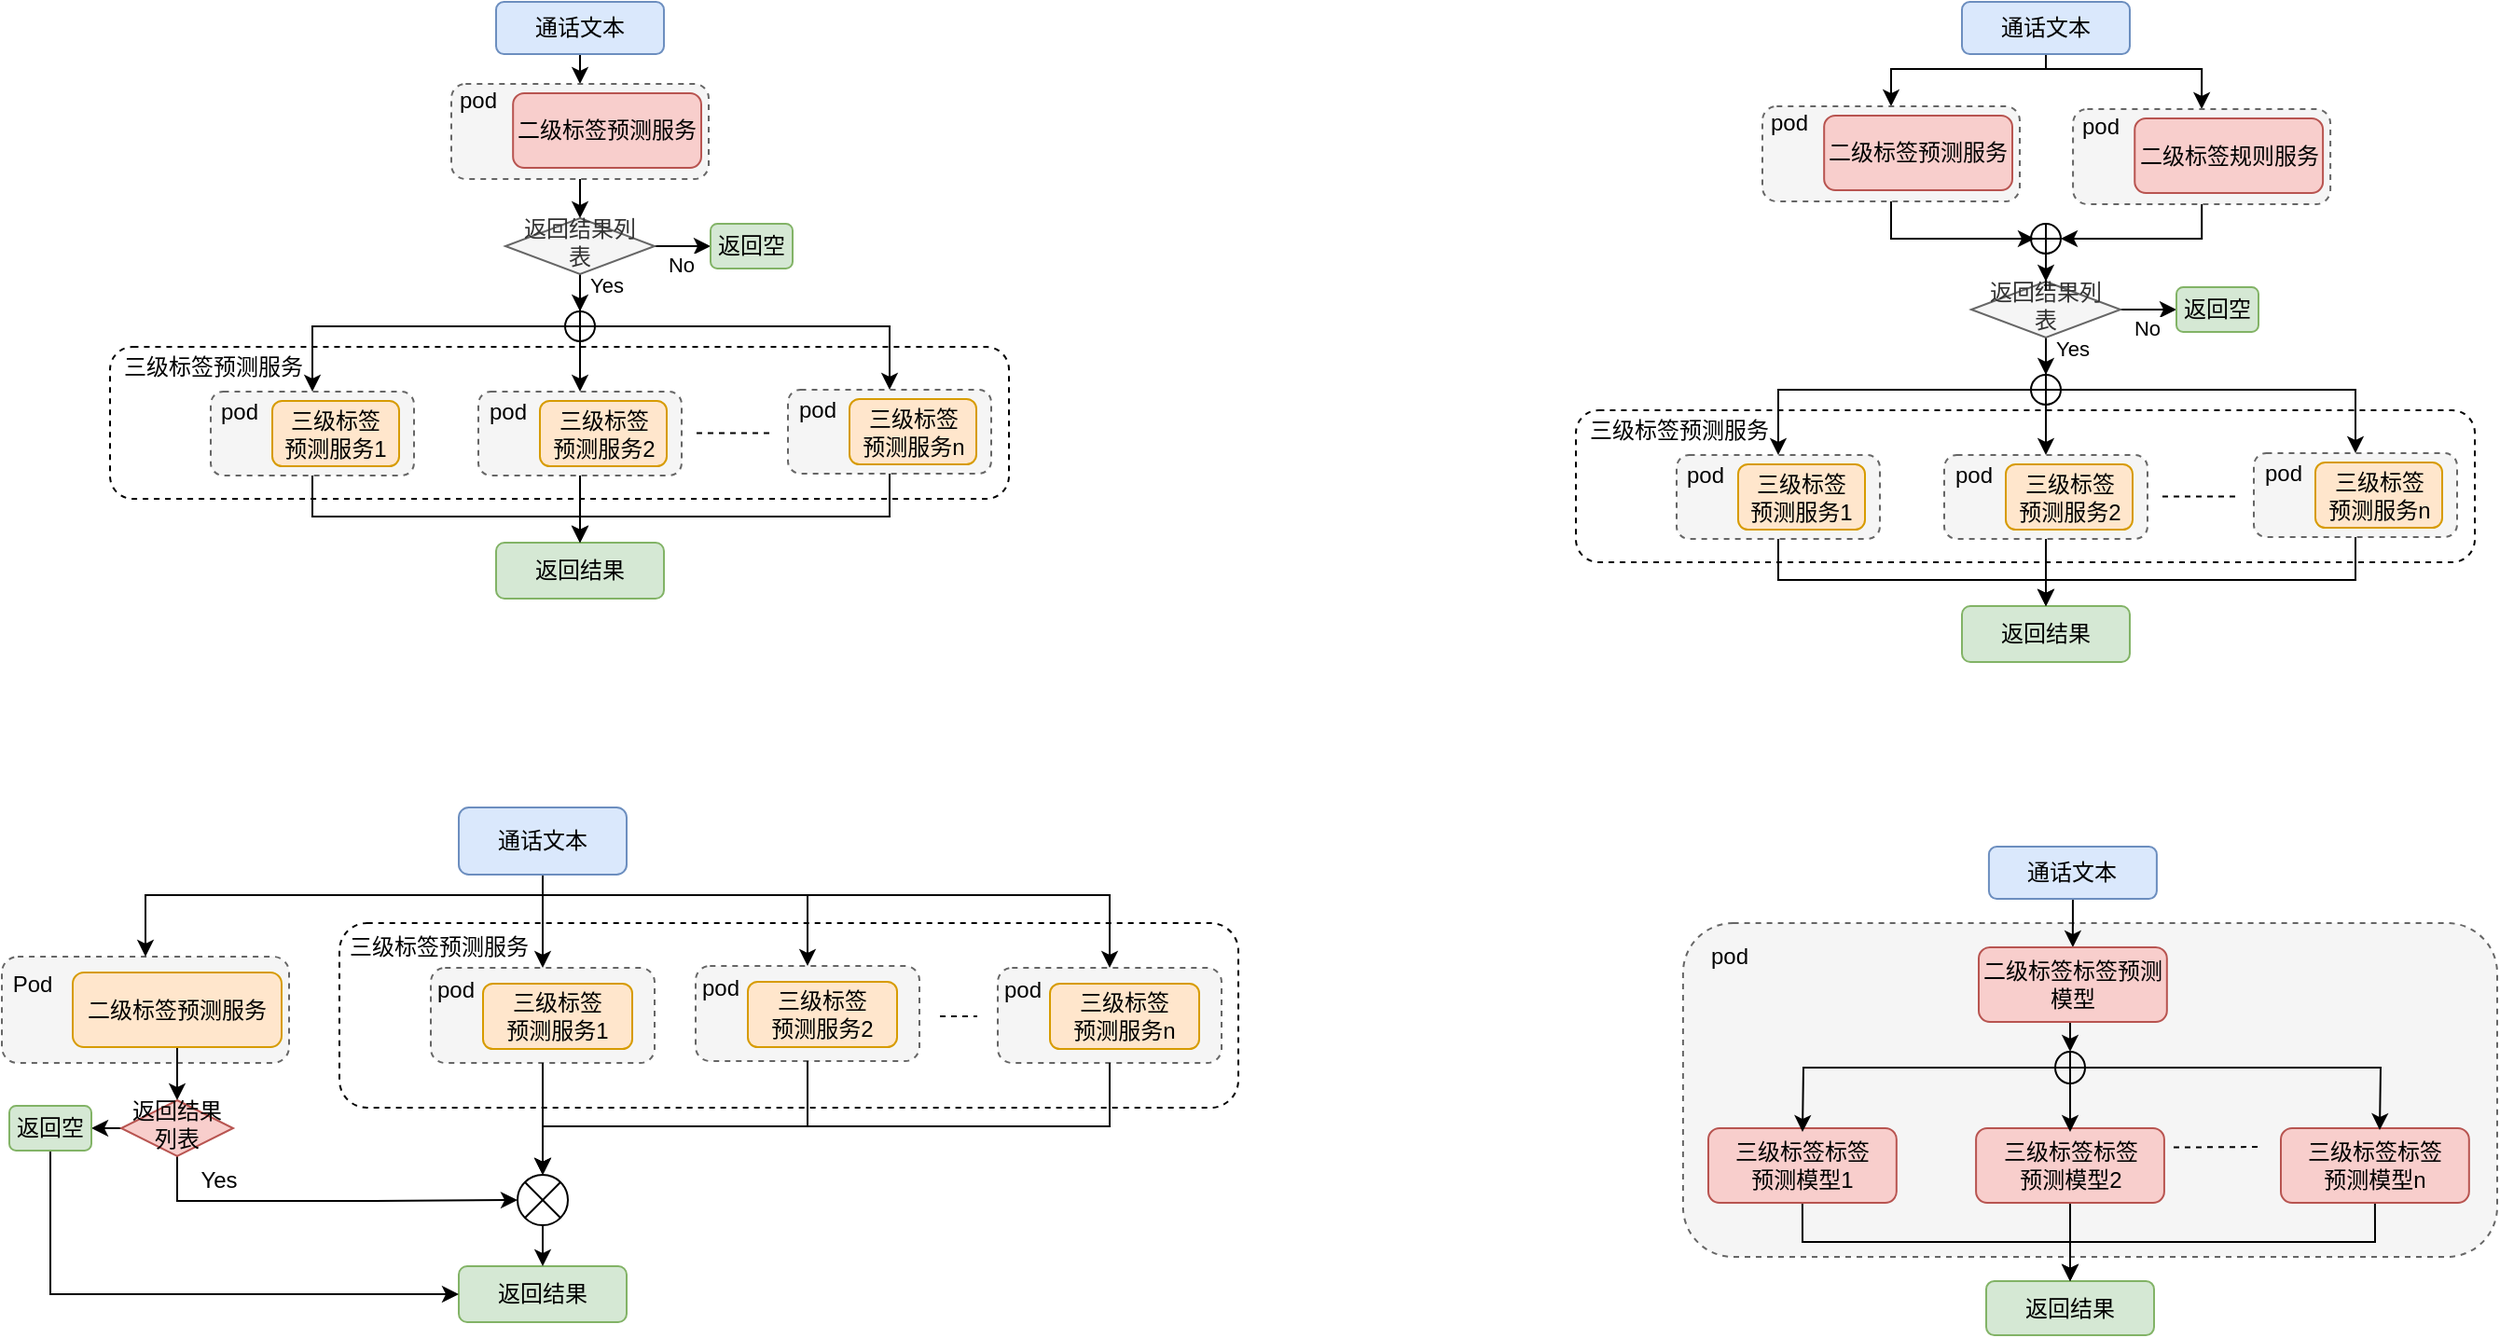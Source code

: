 <mxfile version="14.7.6" type="github">
  <diagram id="C5RBs43oDa-KdzZeNtuy" name="Page-1">
    <mxGraphModel dx="1395" dy="936" grid="0" gridSize="10" guides="1" tooltips="1" connect="1" arrows="1" fold="1" page="1" pageScale="1" pageWidth="827" pageHeight="1169" math="0" shadow="0">
      <root>
        <mxCell id="WIyWlLk6GJQsqaUBKTNV-0" />
        <mxCell id="WIyWlLk6GJQsqaUBKTNV-1" parent="WIyWlLk6GJQsqaUBKTNV-0" />
        <mxCell id="pCURg5S8GSrkwFqpUupX-3" value="" style="rounded=1;whiteSpace=wrap;html=1;dashed=1;fillColor=#f5f5f5;strokeColor=#666666;fontColor=#333333;" vertex="1" parent="WIyWlLk6GJQsqaUBKTNV-1">
          <mxGeometry x="992.45" y="626" width="436.55" height="179" as="geometry" />
        </mxCell>
        <mxCell id="49KE7gdGinzh60IKzeoY-125" value="" style="rounded=1;whiteSpace=wrap;html=1;dashed=1;fillColor=#ffffff;" parent="WIyWlLk6GJQsqaUBKTNV-1" vertex="1">
          <mxGeometry x="272" y="626" width="482" height="99" as="geometry" />
        </mxCell>
        <mxCell id="49KE7gdGinzh60IKzeoY-90" value="" style="rounded=1;whiteSpace=wrap;html=1;fillColor=#f5f5f5;dashed=1;strokeColor=#666666;fontColor=#333333;" parent="WIyWlLk6GJQsqaUBKTNV-1" vertex="1">
          <mxGeometry x="91" y="644" width="154" height="57" as="geometry" />
        </mxCell>
        <mxCell id="49KE7gdGinzh60IKzeoY-6" value="" style="rounded=1;whiteSpace=wrap;html=1;dashed=1;" parent="WIyWlLk6GJQsqaUBKTNV-1" vertex="1">
          <mxGeometry x="149" y="317" width="482" height="81.5" as="geometry" />
        </mxCell>
        <mxCell id="49KE7gdGinzh60IKzeoY-87" style="edgeStyle=orthogonalEdgeStyle;rounded=0;orthogonalLoop=1;jettySize=auto;html=1;exitX=0.5;exitY=1;exitDx=0;exitDy=0;entryX=0.5;entryY=0;entryDx=0;entryDy=0;strokeWidth=1;" parent="WIyWlLk6GJQsqaUBKTNV-1" source="WIyWlLk6GJQsqaUBKTNV-3" target="49KE7gdGinzh60IKzeoY-50" edge="1">
          <mxGeometry relative="1" as="geometry" />
        </mxCell>
        <mxCell id="WIyWlLk6GJQsqaUBKTNV-3" value="通话文本" style="rounded=1;whiteSpace=wrap;html=1;fontSize=12;glass=0;strokeWidth=1;shadow=0;fillColor=#dae8fc;strokeColor=#6c8ebf;" parent="WIyWlLk6GJQsqaUBKTNV-1" vertex="1">
          <mxGeometry x="356" y="132" width="90" height="28" as="geometry" />
        </mxCell>
        <mxCell id="49KE7gdGinzh60IKzeoY-10" style="edgeStyle=orthogonalEdgeStyle;rounded=0;orthogonalLoop=1;jettySize=auto;html=1;entryX=0.5;entryY=0;entryDx=0;entryDy=0;" parent="WIyWlLk6GJQsqaUBKTNV-1" source="WIyWlLk6GJQsqaUBKTNV-6" target="49KE7gdGinzh60IKzeoY-70" edge="1">
          <mxGeometry relative="1" as="geometry" />
        </mxCell>
        <mxCell id="49KE7gdGinzh60IKzeoY-17" value="Yes" style="edgeLabel;html=1;align=center;verticalAlign=middle;resizable=0;points=[];" parent="49KE7gdGinzh60IKzeoY-10" vertex="1" connectable="0">
          <mxGeometry x="0.516" y="2" relative="1" as="geometry">
            <mxPoint x="12" as="offset" />
          </mxGeometry>
        </mxCell>
        <mxCell id="49KE7gdGinzh60IKzeoY-43" value="" style="edgeStyle=orthogonalEdgeStyle;rounded=0;orthogonalLoop=1;jettySize=auto;html=1;strokeWidth=1;" parent="WIyWlLk6GJQsqaUBKTNV-1" source="WIyWlLk6GJQsqaUBKTNV-6" target="WIyWlLk6GJQsqaUBKTNV-7" edge="1">
          <mxGeometry relative="1" as="geometry" />
        </mxCell>
        <mxCell id="WIyWlLk6GJQsqaUBKTNV-6" value="返回结果列表" style="rhombus;whiteSpace=wrap;html=1;shadow=0;fontFamily=Helvetica;fontSize=12;align=center;strokeWidth=1;spacing=6;spacingTop=-4;fillColor=#f5f5f5;strokeColor=#666666;fontColor=#333333;" parent="WIyWlLk6GJQsqaUBKTNV-1" vertex="1">
          <mxGeometry x="361" y="248" width="80" height="30" as="geometry" />
        </mxCell>
        <mxCell id="WIyWlLk6GJQsqaUBKTNV-7" value="返回空" style="rounded=1;whiteSpace=wrap;html=1;fontSize=12;glass=0;strokeWidth=1;shadow=0;fillColor=#d5e8d4;strokeColor=#82b366;" parent="WIyWlLk6GJQsqaUBKTNV-1" vertex="1">
          <mxGeometry x="471" y="251" width="44" height="24" as="geometry" />
        </mxCell>
        <mxCell id="49KE7gdGinzh60IKzeoY-14" value="&lt;span&gt;三级标签预测服务&lt;/span&gt;" style="text;html=1;align=center;verticalAlign=middle;resizable=0;points=[];autosize=1;strokeColor=none;" parent="WIyWlLk6GJQsqaUBKTNV-1" vertex="1">
          <mxGeometry x="149" y="318" width="110" height="20" as="geometry" />
        </mxCell>
        <mxCell id="49KE7gdGinzh60IKzeoY-16" value="" style="endArrow=none;dashed=1;html=1;strokeWidth=1;" parent="WIyWlLk6GJQsqaUBKTNV-1" edge="1">
          <mxGeometry width="50" height="50" relative="1" as="geometry">
            <mxPoint x="463.5" y="363.3" as="sourcePoint" />
            <mxPoint x="502.5" y="363.3" as="targetPoint" />
          </mxGeometry>
        </mxCell>
        <mxCell id="49KE7gdGinzh60IKzeoY-24" value="返回结果" style="rounded=1;whiteSpace=wrap;html=1;fontSize=12;glass=0;strokeWidth=1;shadow=0;fillColor=#d5e8d4;strokeColor=#82b366;" parent="WIyWlLk6GJQsqaUBKTNV-1" vertex="1">
          <mxGeometry x="356" y="422" width="90" height="30" as="geometry" />
        </mxCell>
        <mxCell id="49KE7gdGinzh60IKzeoY-44" value="No" style="edgeLabel;html=1;align=center;verticalAlign=middle;resizable=0;points=[];" parent="WIyWlLk6GJQsqaUBKTNV-1" vertex="1" connectable="0">
          <mxGeometry x="431.034" y="307.78" as="geometry">
            <mxPoint x="24" y="-35" as="offset" />
          </mxGeometry>
        </mxCell>
        <mxCell id="OLW7irnNsPHCCV-M3rLI-43" style="edgeStyle=orthogonalEdgeStyle;rounded=0;orthogonalLoop=1;jettySize=auto;html=1;exitX=0.5;exitY=1;exitDx=0;exitDy=0;entryX=0.5;entryY=0;entryDx=0;entryDy=0;" parent="WIyWlLk6GJQsqaUBKTNV-1" source="OLW7irnNsPHCCV-M3rLI-2" target="OLW7irnNsPHCCV-M3rLI-42" edge="1">
          <mxGeometry relative="1" as="geometry" />
        </mxCell>
        <mxCell id="OLW7irnNsPHCCV-M3rLI-2" value="二级标签预测服务" style="rounded=1;whiteSpace=wrap;html=1;fillColor=#ffe6cc;strokeColor=#d79b00;" parent="WIyWlLk6GJQsqaUBKTNV-1" vertex="1">
          <mxGeometry x="129" y="652.5" width="112" height="40" as="geometry" />
        </mxCell>
        <mxCell id="OLW7irnNsPHCCV-M3rLI-3" style="edgeStyle=orthogonalEdgeStyle;rounded=0;orthogonalLoop=1;jettySize=auto;html=1;exitX=0.5;exitY=1;exitDx=0;exitDy=0;entryX=0.5;entryY=0;entryDx=0;entryDy=0;" parent="WIyWlLk6GJQsqaUBKTNV-1" source="OLW7irnNsPHCCV-M3rLI-4" target="49KE7gdGinzh60IKzeoY-90" edge="1">
          <mxGeometry relative="1" as="geometry">
            <Array as="points">
              <mxPoint x="381" y="611" />
              <mxPoint x="168" y="611" />
            </Array>
            <mxPoint x="97" y="611" as="targetPoint" />
          </mxGeometry>
        </mxCell>
        <mxCell id="49KE7gdGinzh60IKzeoY-126" style="edgeStyle=orthogonalEdgeStyle;rounded=0;orthogonalLoop=1;jettySize=auto;html=1;exitX=0.5;exitY=1;exitDx=0;exitDy=0;entryX=0.5;entryY=0;entryDx=0;entryDy=0;strokeWidth=1;" parent="WIyWlLk6GJQsqaUBKTNV-1" source="OLW7irnNsPHCCV-M3rLI-4" target="49KE7gdGinzh60IKzeoY-107" edge="1">
          <mxGeometry relative="1" as="geometry" />
        </mxCell>
        <mxCell id="49KE7gdGinzh60IKzeoY-127" style="edgeStyle=orthogonalEdgeStyle;rounded=0;orthogonalLoop=1;jettySize=auto;html=1;entryX=0.5;entryY=0;entryDx=0;entryDy=0;strokeWidth=1;" parent="WIyWlLk6GJQsqaUBKTNV-1" source="OLW7irnNsPHCCV-M3rLI-4" target="49KE7gdGinzh60IKzeoY-112" edge="1">
          <mxGeometry relative="1" as="geometry">
            <Array as="points">
              <mxPoint x="381" y="611" />
              <mxPoint x="523" y="611" />
            </Array>
          </mxGeometry>
        </mxCell>
        <mxCell id="49KE7gdGinzh60IKzeoY-128" style="edgeStyle=orthogonalEdgeStyle;rounded=0;orthogonalLoop=1;jettySize=auto;html=1;strokeWidth=1;" parent="WIyWlLk6GJQsqaUBKTNV-1" source="OLW7irnNsPHCCV-M3rLI-4" target="49KE7gdGinzh60IKzeoY-122" edge="1">
          <mxGeometry relative="1" as="geometry">
            <Array as="points">
              <mxPoint x="381" y="611" />
              <mxPoint x="685" y="611" />
            </Array>
          </mxGeometry>
        </mxCell>
        <mxCell id="OLW7irnNsPHCCV-M3rLI-4" value="通话文本" style="rounded=1;whiteSpace=wrap;html=1;fontSize=12;glass=0;strokeWidth=1;shadow=0;fillColor=#dae8fc;strokeColor=#6c8ebf;" parent="WIyWlLk6GJQsqaUBKTNV-1" vertex="1">
          <mxGeometry x="336" y="564" width="90" height="36" as="geometry" />
        </mxCell>
        <mxCell id="OLW7irnNsPHCCV-M3rLI-16" value="&lt;span&gt;三级标签预测服务&lt;/span&gt;" style="text;html=1;align=center;verticalAlign=middle;resizable=0;points=[];autosize=1;strokeColor=none;" parent="WIyWlLk6GJQsqaUBKTNV-1" vertex="1">
          <mxGeometry x="270" y="629" width="110" height="20" as="geometry" />
        </mxCell>
        <mxCell id="OLW7irnNsPHCCV-M3rLI-21" value="返回结果" style="rounded=1;whiteSpace=wrap;html=1;fontSize=12;glass=0;strokeWidth=1;shadow=0;fillColor=#d5e8d4;strokeColor=#82b366;" parent="WIyWlLk6GJQsqaUBKTNV-1" vertex="1">
          <mxGeometry x="336" y="810" width="90" height="30" as="geometry" />
        </mxCell>
        <mxCell id="OLW7irnNsPHCCV-M3rLI-47" style="edgeStyle=orthogonalEdgeStyle;rounded=0;orthogonalLoop=1;jettySize=auto;html=1;exitX=0;exitY=0.5;exitDx=0;exitDy=0;entryX=1;entryY=0.5;entryDx=0;entryDy=0;" parent="WIyWlLk6GJQsqaUBKTNV-1" source="OLW7irnNsPHCCV-M3rLI-42" target="OLW7irnNsPHCCV-M3rLI-46" edge="1">
          <mxGeometry relative="1" as="geometry" />
        </mxCell>
        <mxCell id="49KE7gdGinzh60IKzeoY-135" style="edgeStyle=orthogonalEdgeStyle;rounded=0;orthogonalLoop=1;jettySize=auto;html=1;entryX=0;entryY=0.5;entryDx=0;entryDy=0;strokeWidth=1;" parent="WIyWlLk6GJQsqaUBKTNV-1" source="OLW7irnNsPHCCV-M3rLI-42" target="OLW7irnNsPHCCV-M3rLI-52" edge="1">
          <mxGeometry relative="1" as="geometry">
            <Array as="points">
              <mxPoint x="185" y="775" />
              <mxPoint x="291" y="775" />
            </Array>
          </mxGeometry>
        </mxCell>
        <mxCell id="OLW7irnNsPHCCV-M3rLI-42" value="返回结果列表" style="rhombus;whiteSpace=wrap;html=1;shadow=0;fontFamily=Helvetica;fontSize=12;align=center;strokeWidth=1;spacing=6;spacingTop=-4;fillColor=#f8cecc;strokeColor=#b85450;" parent="WIyWlLk6GJQsqaUBKTNV-1" vertex="1">
          <mxGeometry x="155" y="721" width="60" height="30" as="geometry" />
        </mxCell>
        <mxCell id="49KE7gdGinzh60IKzeoY-137" style="edgeStyle=orthogonalEdgeStyle;rounded=0;orthogonalLoop=1;jettySize=auto;html=1;entryX=0;entryY=0.5;entryDx=0;entryDy=0;strokeWidth=1;" parent="WIyWlLk6GJQsqaUBKTNV-1" source="OLW7irnNsPHCCV-M3rLI-46" target="OLW7irnNsPHCCV-M3rLI-21" edge="1">
          <mxGeometry relative="1" as="geometry">
            <Array as="points">
              <mxPoint x="117" y="825" />
            </Array>
          </mxGeometry>
        </mxCell>
        <mxCell id="OLW7irnNsPHCCV-M3rLI-46" value="返回空" style="rounded=1;whiteSpace=wrap;html=1;fontSize=12;glass=0;strokeWidth=1;shadow=0;fillColor=#d5e8d4;strokeColor=#82b366;" parent="WIyWlLk6GJQsqaUBKTNV-1" vertex="1">
          <mxGeometry x="95" y="724" width="44" height="24" as="geometry" />
        </mxCell>
        <mxCell id="OLW7irnNsPHCCV-M3rLI-50" value="Yes" style="text;html=1;align=center;verticalAlign=middle;resizable=0;points=[];autosize=1;strokeColor=none;" parent="WIyWlLk6GJQsqaUBKTNV-1" vertex="1">
          <mxGeometry x="187" y="754" width="40" height="20" as="geometry" />
        </mxCell>
        <mxCell id="OLW7irnNsPHCCV-M3rLI-61" style="edgeStyle=orthogonalEdgeStyle;rounded=0;orthogonalLoop=1;jettySize=auto;html=1;exitX=0.5;exitY=1;exitDx=0;exitDy=0;entryX=0.5;entryY=0;entryDx=0;entryDy=0;" parent="WIyWlLk6GJQsqaUBKTNV-1" source="OLW7irnNsPHCCV-M3rLI-52" target="OLW7irnNsPHCCV-M3rLI-21" edge="1">
          <mxGeometry relative="1" as="geometry" />
        </mxCell>
        <mxCell id="OLW7irnNsPHCCV-M3rLI-52" value="" style="shape=sumEllipse;perimeter=ellipsePerimeter;whiteSpace=wrap;html=1;backgroundOutline=1;" parent="WIyWlLk6GJQsqaUBKTNV-1" vertex="1">
          <mxGeometry x="367.5" y="761" width="27" height="27" as="geometry" />
        </mxCell>
        <mxCell id="49KE7gdGinzh60IKzeoY-51" value="" style="group" parent="WIyWlLk6GJQsqaUBKTNV-1" vertex="1" connectable="0">
          <mxGeometry x="326" y="173" width="150" height="60" as="geometry" />
        </mxCell>
        <mxCell id="49KE7gdGinzh60IKzeoY-50" value="" style="rounded=1;whiteSpace=wrap;html=1;dashed=1;fillColor=#f5f5f5;strokeColor=#666666;fontColor=#333333;" parent="49KE7gdGinzh60IKzeoY-51" vertex="1">
          <mxGeometry x="6" y="3" width="138" height="51" as="geometry" />
        </mxCell>
        <mxCell id="49KE7gdGinzh60IKzeoY-1" value="二级标签预测服务" style="rounded=1;whiteSpace=wrap;html=1;fillColor=#f8cecc;strokeColor=#b85450;" parent="49KE7gdGinzh60IKzeoY-51" vertex="1">
          <mxGeometry x="39.09" y="8" width="100.91" height="40" as="geometry" />
        </mxCell>
        <mxCell id="49KE7gdGinzh60IKzeoY-48" value="pod" style="text;html=1;align=center;verticalAlign=middle;resizable=0;points=[];autosize=1;strokeColor=none;" parent="49KE7gdGinzh60IKzeoY-51" vertex="1">
          <mxGeometry x="5.455" y="3" width="30" height="18" as="geometry" />
        </mxCell>
        <mxCell id="49KE7gdGinzh60IKzeoY-57" value="" style="group" parent="WIyWlLk6GJQsqaUBKTNV-1" vertex="1" connectable="0">
          <mxGeometry x="203" y="341" width="109" height="45" as="geometry" />
        </mxCell>
        <mxCell id="49KE7gdGinzh60IKzeoY-55" value="" style="rounded=1;whiteSpace=wrap;html=1;dashed=1;fillColor=#f5f5f5;strokeColor=#666666;fontColor=#333333;" parent="49KE7gdGinzh60IKzeoY-57" vertex="1">
          <mxGeometry width="109" height="45" as="geometry" />
        </mxCell>
        <mxCell id="49KE7gdGinzh60IKzeoY-54" value="三级标签&lt;br&gt;预测服务1" style="rounded=1;whiteSpace=wrap;html=1;fillColor=#ffe6cc;strokeColor=#d79b00;" parent="49KE7gdGinzh60IKzeoY-57" vertex="1">
          <mxGeometry x="33" y="5" width="68" height="35" as="geometry" />
        </mxCell>
        <mxCell id="49KE7gdGinzh60IKzeoY-56" value="pod" style="text;html=1;align=center;verticalAlign=middle;resizable=0;points=[];autosize=1;strokeColor=none;" parent="49KE7gdGinzh60IKzeoY-57" vertex="1">
          <mxGeometry y="2" width="30" height="18" as="geometry" />
        </mxCell>
        <mxCell id="49KE7gdGinzh60IKzeoY-58" value="" style="group" parent="WIyWlLk6GJQsqaUBKTNV-1" vertex="1" connectable="0">
          <mxGeometry x="346.5" y="341" width="109" height="45" as="geometry" />
        </mxCell>
        <mxCell id="49KE7gdGinzh60IKzeoY-59" value="" style="rounded=1;whiteSpace=wrap;html=1;dashed=1;fillColor=#f5f5f5;strokeColor=#666666;fontColor=#333333;" parent="49KE7gdGinzh60IKzeoY-58" vertex="1">
          <mxGeometry width="109" height="45" as="geometry" />
        </mxCell>
        <mxCell id="49KE7gdGinzh60IKzeoY-60" value="三级标签&lt;br&gt;预测服务2" style="rounded=1;whiteSpace=wrap;html=1;fillColor=#ffe6cc;strokeColor=#d79b00;" parent="49KE7gdGinzh60IKzeoY-58" vertex="1">
          <mxGeometry x="33" y="5" width="68" height="35" as="geometry" />
        </mxCell>
        <mxCell id="49KE7gdGinzh60IKzeoY-61" value="pod" style="text;html=1;align=center;verticalAlign=middle;resizable=0;points=[];autosize=1;strokeColor=none;" parent="49KE7gdGinzh60IKzeoY-58" vertex="1">
          <mxGeometry y="2" width="30" height="18" as="geometry" />
        </mxCell>
        <mxCell id="49KE7gdGinzh60IKzeoY-62" value="" style="group" parent="WIyWlLk6GJQsqaUBKTNV-1" vertex="1" connectable="0">
          <mxGeometry x="512.5" y="340" width="109" height="45" as="geometry" />
        </mxCell>
        <mxCell id="49KE7gdGinzh60IKzeoY-63" value="" style="rounded=1;whiteSpace=wrap;html=1;dashed=1;fillColor=#f5f5f5;strokeColor=#666666;fontColor=#333333;" parent="49KE7gdGinzh60IKzeoY-62" vertex="1">
          <mxGeometry width="109" height="45" as="geometry" />
        </mxCell>
        <mxCell id="49KE7gdGinzh60IKzeoY-64" value="三级标签&lt;br&gt;预测服务n" style="rounded=1;whiteSpace=wrap;html=1;fillColor=#ffe6cc;strokeColor=#d79b00;" parent="49KE7gdGinzh60IKzeoY-62" vertex="1">
          <mxGeometry x="33" y="5" width="68" height="35" as="geometry" />
        </mxCell>
        <mxCell id="49KE7gdGinzh60IKzeoY-65" value="pod" style="text;html=1;align=center;verticalAlign=middle;resizable=0;points=[];autosize=1;strokeColor=none;" parent="49KE7gdGinzh60IKzeoY-62" vertex="1">
          <mxGeometry y="2" width="30" height="18" as="geometry" />
        </mxCell>
        <mxCell id="49KE7gdGinzh60IKzeoY-69" style="edgeStyle=orthogonalEdgeStyle;rounded=0;orthogonalLoop=1;jettySize=auto;html=1;strokeWidth=1;" parent="WIyWlLk6GJQsqaUBKTNV-1" source="49KE7gdGinzh60IKzeoY-63" target="49KE7gdGinzh60IKzeoY-24" edge="1">
          <mxGeometry relative="1" as="geometry">
            <mxPoint x="567" y="423" as="targetPoint" />
            <Array as="points">
              <mxPoint x="567" y="408" />
              <mxPoint x="401" y="408" />
            </Array>
          </mxGeometry>
        </mxCell>
        <mxCell id="49KE7gdGinzh60IKzeoY-81" style="edgeStyle=orthogonalEdgeStyle;rounded=0;orthogonalLoop=1;jettySize=auto;html=1;entryX=0.5;entryY=0;entryDx=0;entryDy=0;strokeWidth=1;" parent="WIyWlLk6GJQsqaUBKTNV-1" source="49KE7gdGinzh60IKzeoY-70" target="49KE7gdGinzh60IKzeoY-59" edge="1">
          <mxGeometry relative="1" as="geometry" />
        </mxCell>
        <mxCell id="49KE7gdGinzh60IKzeoY-88" style="edgeStyle=orthogonalEdgeStyle;rounded=0;orthogonalLoop=1;jettySize=auto;html=1;exitX=1;exitY=0.5;exitDx=0;exitDy=0;entryX=0.5;entryY=0;entryDx=0;entryDy=0;strokeWidth=1;" parent="WIyWlLk6GJQsqaUBKTNV-1" source="49KE7gdGinzh60IKzeoY-70" target="49KE7gdGinzh60IKzeoY-63" edge="1">
          <mxGeometry relative="1" as="geometry" />
        </mxCell>
        <mxCell id="49KE7gdGinzh60IKzeoY-89" style="edgeStyle=orthogonalEdgeStyle;rounded=0;orthogonalLoop=1;jettySize=auto;html=1;entryX=0.5;entryY=0;entryDx=0;entryDy=0;strokeWidth=1;" parent="WIyWlLk6GJQsqaUBKTNV-1" source="49KE7gdGinzh60IKzeoY-70" target="49KE7gdGinzh60IKzeoY-55" edge="1">
          <mxGeometry relative="1" as="geometry" />
        </mxCell>
        <mxCell id="49KE7gdGinzh60IKzeoY-70" value="" style="shape=orEllipse;perimeter=ellipsePerimeter;whiteSpace=wrap;html=1;backgroundOutline=1;fillColor=none;" parent="WIyWlLk6GJQsqaUBKTNV-1" vertex="1">
          <mxGeometry x="393" y="298" width="16" height="16" as="geometry" />
        </mxCell>
        <mxCell id="49KE7gdGinzh60IKzeoY-82" style="edgeStyle=orthogonalEdgeStyle;rounded=0;orthogonalLoop=1;jettySize=auto;html=1;entryX=0.5;entryY=0;entryDx=0;entryDy=0;strokeWidth=1;" parent="WIyWlLk6GJQsqaUBKTNV-1" source="49KE7gdGinzh60IKzeoY-59" target="49KE7gdGinzh60IKzeoY-24" edge="1">
          <mxGeometry relative="1" as="geometry" />
        </mxCell>
        <mxCell id="49KE7gdGinzh60IKzeoY-83" style="edgeStyle=orthogonalEdgeStyle;rounded=0;orthogonalLoop=1;jettySize=auto;html=1;entryX=0.5;entryY=0;entryDx=0;entryDy=0;strokeWidth=1;" parent="WIyWlLk6GJQsqaUBKTNV-1" source="49KE7gdGinzh60IKzeoY-55" target="49KE7gdGinzh60IKzeoY-24" edge="1">
          <mxGeometry relative="1" as="geometry">
            <Array as="points">
              <mxPoint x="258" y="408" />
              <mxPoint x="401" y="408" />
            </Array>
          </mxGeometry>
        </mxCell>
        <mxCell id="49KE7gdGinzh60IKzeoY-86" style="edgeStyle=orthogonalEdgeStyle;rounded=0;orthogonalLoop=1;jettySize=auto;html=1;strokeWidth=1;" parent="WIyWlLk6GJQsqaUBKTNV-1" source="49KE7gdGinzh60IKzeoY-50" target="WIyWlLk6GJQsqaUBKTNV-6" edge="1">
          <mxGeometry relative="1" as="geometry" />
        </mxCell>
        <mxCell id="49KE7gdGinzh60IKzeoY-91" value="Pod" style="text;html=1;align=center;verticalAlign=middle;resizable=0;points=[];autosize=1;strokeColor=none;" parent="WIyWlLk6GJQsqaUBKTNV-1" vertex="1">
          <mxGeometry x="91" y="650" width="31" height="18" as="geometry" />
        </mxCell>
        <mxCell id="49KE7gdGinzh60IKzeoY-105" value="" style="group" parent="WIyWlLk6GJQsqaUBKTNV-1" vertex="1" connectable="0">
          <mxGeometry x="317" y="650" width="120" height="51" as="geometry" />
        </mxCell>
        <mxCell id="49KE7gdGinzh60IKzeoY-106" value="" style="group" parent="49KE7gdGinzh60IKzeoY-105" vertex="1" connectable="0">
          <mxGeometry width="120" height="51" as="geometry" />
        </mxCell>
        <mxCell id="49KE7gdGinzh60IKzeoY-107" value="" style="rounded=1;whiteSpace=wrap;html=1;dashed=1;fillColor=#f5f5f5;strokeColor=#666666;fontColor=#333333;" parent="49KE7gdGinzh60IKzeoY-106" vertex="1">
          <mxGeometry x="4" width="120" height="51" as="geometry" />
        </mxCell>
        <mxCell id="49KE7gdGinzh60IKzeoY-108" value="pod" style="text;html=1;align=center;verticalAlign=middle;resizable=0;points=[];autosize=1;strokeColor=none;" parent="49KE7gdGinzh60IKzeoY-106" vertex="1">
          <mxGeometry x="2" y="2.5" width="30" height="18" as="geometry" />
        </mxCell>
        <mxCell id="49KE7gdGinzh60IKzeoY-109" value="三级标签&lt;br&gt;预测服务1" style="rounded=1;whiteSpace=wrap;html=1;fillColor=#ffe6cc;strokeColor=#d79b00;" parent="49KE7gdGinzh60IKzeoY-105" vertex="1">
          <mxGeometry x="32" y="8.5" width="80" height="35" as="geometry" />
        </mxCell>
        <mxCell id="49KE7gdGinzh60IKzeoY-110" value="" style="group" parent="WIyWlLk6GJQsqaUBKTNV-1" vertex="1" connectable="0">
          <mxGeometry x="459" y="649" width="120" height="51" as="geometry" />
        </mxCell>
        <mxCell id="49KE7gdGinzh60IKzeoY-111" value="" style="group" parent="49KE7gdGinzh60IKzeoY-110" vertex="1" connectable="0">
          <mxGeometry width="120" height="51" as="geometry" />
        </mxCell>
        <mxCell id="49KE7gdGinzh60IKzeoY-112" value="" style="rounded=1;whiteSpace=wrap;html=1;dashed=1;fillColor=#f5f5f5;strokeColor=#666666;fontColor=#333333;" parent="49KE7gdGinzh60IKzeoY-111" vertex="1">
          <mxGeometry x="4" width="120" height="51" as="geometry" />
        </mxCell>
        <mxCell id="49KE7gdGinzh60IKzeoY-113" value="pod" style="text;html=1;align=center;verticalAlign=middle;resizable=0;points=[];autosize=1;strokeColor=none;" parent="49KE7gdGinzh60IKzeoY-111" vertex="1">
          <mxGeometry x="2" y="2.5" width="30" height="18" as="geometry" />
        </mxCell>
        <mxCell id="49KE7gdGinzh60IKzeoY-114" value="三级标签&lt;br&gt;预测服务2" style="rounded=1;whiteSpace=wrap;html=1;fillColor=#ffe6cc;strokeColor=#d79b00;" parent="49KE7gdGinzh60IKzeoY-110" vertex="1">
          <mxGeometry x="32" y="8.5" width="80" height="35" as="geometry" />
        </mxCell>
        <mxCell id="49KE7gdGinzh60IKzeoY-120" value="" style="group" parent="WIyWlLk6GJQsqaUBKTNV-1" vertex="1" connectable="0">
          <mxGeometry x="621" y="650" width="120" height="51" as="geometry" />
        </mxCell>
        <mxCell id="49KE7gdGinzh60IKzeoY-121" value="" style="group" parent="49KE7gdGinzh60IKzeoY-120" vertex="1" connectable="0">
          <mxGeometry width="120" height="51" as="geometry" />
        </mxCell>
        <mxCell id="49KE7gdGinzh60IKzeoY-122" value="" style="rounded=1;whiteSpace=wrap;html=1;dashed=1;fillColor=#f5f5f5;strokeColor=#666666;fontColor=#333333;" parent="49KE7gdGinzh60IKzeoY-121" vertex="1">
          <mxGeometry x="4" width="120" height="51" as="geometry" />
        </mxCell>
        <mxCell id="49KE7gdGinzh60IKzeoY-123" value="pod" style="text;html=1;align=center;verticalAlign=middle;resizable=0;points=[];autosize=1;strokeColor=none;" parent="49KE7gdGinzh60IKzeoY-121" vertex="1">
          <mxGeometry x="2" y="2.5" width="30" height="18" as="geometry" />
        </mxCell>
        <mxCell id="49KE7gdGinzh60IKzeoY-124" value="三级标签&lt;br&gt;预测服务n" style="rounded=1;whiteSpace=wrap;html=1;fillColor=#ffe6cc;strokeColor=#d79b00;" parent="49KE7gdGinzh60IKzeoY-120" vertex="1">
          <mxGeometry x="32" y="8.5" width="80" height="35" as="geometry" />
        </mxCell>
        <mxCell id="49KE7gdGinzh60IKzeoY-132" style="edgeStyle=orthogonalEdgeStyle;rounded=0;orthogonalLoop=1;jettySize=auto;html=1;exitX=0.5;exitY=1;exitDx=0;exitDy=0;strokeWidth=1;" parent="WIyWlLk6GJQsqaUBKTNV-1" source="49KE7gdGinzh60IKzeoY-107" target="OLW7irnNsPHCCV-M3rLI-52" edge="1">
          <mxGeometry relative="1" as="geometry" />
        </mxCell>
        <mxCell id="49KE7gdGinzh60IKzeoY-133" style="edgeStyle=orthogonalEdgeStyle;rounded=0;orthogonalLoop=1;jettySize=auto;html=1;exitX=0.5;exitY=1;exitDx=0;exitDy=0;strokeWidth=1;entryX=0.5;entryY=0;entryDx=0;entryDy=0;" parent="WIyWlLk6GJQsqaUBKTNV-1" source="49KE7gdGinzh60IKzeoY-112" target="OLW7irnNsPHCCV-M3rLI-52" edge="1">
          <mxGeometry relative="1" as="geometry">
            <mxPoint x="380.69" y="822.241" as="targetPoint" />
            <Array as="points">
              <mxPoint x="523" y="735" />
              <mxPoint x="381" y="735" />
            </Array>
          </mxGeometry>
        </mxCell>
        <mxCell id="49KE7gdGinzh60IKzeoY-134" style="edgeStyle=orthogonalEdgeStyle;rounded=0;orthogonalLoop=1;jettySize=auto;html=1;entryX=0.5;entryY=0;entryDx=0;entryDy=0;strokeWidth=1;" parent="WIyWlLk6GJQsqaUBKTNV-1" source="49KE7gdGinzh60IKzeoY-122" target="OLW7irnNsPHCCV-M3rLI-52" edge="1">
          <mxGeometry relative="1" as="geometry">
            <Array as="points">
              <mxPoint x="685" y="735" />
              <mxPoint x="381" y="735" />
            </Array>
          </mxGeometry>
        </mxCell>
        <mxCell id="49KE7gdGinzh60IKzeoY-138" value="" style="endArrow=none;dashed=1;html=1;strokeWidth=1;" parent="WIyWlLk6GJQsqaUBKTNV-1" edge="1">
          <mxGeometry width="50" height="50" relative="1" as="geometry">
            <mxPoint x="594" y="676" as="sourcePoint" />
            <mxPoint x="614" y="676" as="targetPoint" />
          </mxGeometry>
        </mxCell>
        <mxCell id="eq3_4CLQjhza_WSYzNY6-3" value="" style="rounded=1;whiteSpace=wrap;html=1;dashed=1;" parent="WIyWlLk6GJQsqaUBKTNV-1" vertex="1">
          <mxGeometry x="935" y="351" width="482" height="81.5" as="geometry" />
        </mxCell>
        <mxCell id="eq3_4CLQjhza_WSYzNY6-48" style="edgeStyle=orthogonalEdgeStyle;rounded=0;orthogonalLoop=1;jettySize=auto;html=1;entryX=0.5;entryY=0;entryDx=0;entryDy=0;" parent="WIyWlLk6GJQsqaUBKTNV-1" source="eq3_4CLQjhza_WSYzNY6-5" target="eq3_4CLQjhza_WSYzNY6-16" edge="1">
          <mxGeometry relative="1" as="geometry">
            <Array as="points">
              <mxPoint x="1187" y="168" />
              <mxPoint x="1104" y="168" />
            </Array>
          </mxGeometry>
        </mxCell>
        <mxCell id="eq3_4CLQjhza_WSYzNY6-50" style="edgeStyle=orthogonalEdgeStyle;rounded=0;orthogonalLoop=1;jettySize=auto;html=1;entryX=0.5;entryY=0;entryDx=0;entryDy=0;" parent="WIyWlLk6GJQsqaUBKTNV-1" source="eq3_4CLQjhza_WSYzNY6-5" target="eq3_4CLQjhza_WSYzNY6-39" edge="1">
          <mxGeometry relative="1" as="geometry">
            <Array as="points">
              <mxPoint x="1187" y="168" />
              <mxPoint x="1271" y="168" />
            </Array>
          </mxGeometry>
        </mxCell>
        <mxCell id="eq3_4CLQjhza_WSYzNY6-5" value="通话文本" style="rounded=1;whiteSpace=wrap;html=1;fontSize=12;glass=0;strokeWidth=1;shadow=0;fillColor=#dae8fc;strokeColor=#6c8ebf;" parent="WIyWlLk6GJQsqaUBKTNV-1" vertex="1">
          <mxGeometry x="1142" y="132" width="90" height="28" as="geometry" />
        </mxCell>
        <mxCell id="eq3_4CLQjhza_WSYzNY6-6" style="edgeStyle=orthogonalEdgeStyle;rounded=0;orthogonalLoop=1;jettySize=auto;html=1;entryX=0.5;entryY=0;entryDx=0;entryDy=0;" parent="WIyWlLk6GJQsqaUBKTNV-1" source="eq3_4CLQjhza_WSYzNY6-9" target="eq3_4CLQjhza_WSYzNY6-35" edge="1">
          <mxGeometry relative="1" as="geometry" />
        </mxCell>
        <mxCell id="eq3_4CLQjhza_WSYzNY6-7" value="Yes" style="edgeLabel;html=1;align=center;verticalAlign=middle;resizable=0;points=[];" parent="eq3_4CLQjhza_WSYzNY6-6" vertex="1" connectable="0">
          <mxGeometry x="0.516" y="2" relative="1" as="geometry">
            <mxPoint x="12" as="offset" />
          </mxGeometry>
        </mxCell>
        <mxCell id="eq3_4CLQjhza_WSYzNY6-8" value="" style="edgeStyle=orthogonalEdgeStyle;rounded=0;orthogonalLoop=1;jettySize=auto;html=1;strokeWidth=1;" parent="WIyWlLk6GJQsqaUBKTNV-1" source="eq3_4CLQjhza_WSYzNY6-9" target="eq3_4CLQjhza_WSYzNY6-10" edge="1">
          <mxGeometry relative="1" as="geometry" />
        </mxCell>
        <mxCell id="eq3_4CLQjhza_WSYzNY6-9" value="返回结果列表" style="rhombus;whiteSpace=wrap;html=1;shadow=0;fontFamily=Helvetica;fontSize=12;align=center;strokeWidth=1;spacing=6;spacingTop=-4;fillColor=#f5f5f5;strokeColor=#666666;fontColor=#333333;" parent="WIyWlLk6GJQsqaUBKTNV-1" vertex="1">
          <mxGeometry x="1147" y="282" width="80" height="30" as="geometry" />
        </mxCell>
        <mxCell id="eq3_4CLQjhza_WSYzNY6-10" value="返回空" style="rounded=1;whiteSpace=wrap;html=1;fontSize=12;glass=0;strokeWidth=1;shadow=0;fillColor=#d5e8d4;strokeColor=#82b366;" parent="WIyWlLk6GJQsqaUBKTNV-1" vertex="1">
          <mxGeometry x="1257" y="285" width="44" height="24" as="geometry" />
        </mxCell>
        <mxCell id="eq3_4CLQjhza_WSYzNY6-11" value="&lt;span&gt;三级标签预测服务&lt;/span&gt;" style="text;html=1;align=center;verticalAlign=middle;resizable=0;points=[];autosize=1;strokeColor=none;" parent="WIyWlLk6GJQsqaUBKTNV-1" vertex="1">
          <mxGeometry x="935" y="352" width="110" height="20" as="geometry" />
        </mxCell>
        <mxCell id="eq3_4CLQjhza_WSYzNY6-12" value="" style="endArrow=none;dashed=1;html=1;strokeWidth=1;" parent="WIyWlLk6GJQsqaUBKTNV-1" edge="1">
          <mxGeometry width="50" height="50" relative="1" as="geometry">
            <mxPoint x="1249.5" y="397.3" as="sourcePoint" />
            <mxPoint x="1288.5" y="397.3" as="targetPoint" />
          </mxGeometry>
        </mxCell>
        <mxCell id="eq3_4CLQjhza_WSYzNY6-13" value="返回结果" style="rounded=1;whiteSpace=wrap;html=1;fontSize=12;glass=0;strokeWidth=1;shadow=0;fillColor=#d5e8d4;strokeColor=#82b366;" parent="WIyWlLk6GJQsqaUBKTNV-1" vertex="1">
          <mxGeometry x="1142" y="456" width="90" height="30" as="geometry" />
        </mxCell>
        <mxCell id="eq3_4CLQjhza_WSYzNY6-14" value="No" style="edgeLabel;html=1;align=center;verticalAlign=middle;resizable=0;points=[];" parent="WIyWlLk6GJQsqaUBKTNV-1" vertex="1" connectable="0">
          <mxGeometry x="1217.034" y="341.78" as="geometry">
            <mxPoint x="24" y="-35" as="offset" />
          </mxGeometry>
        </mxCell>
        <mxCell id="eq3_4CLQjhza_WSYzNY6-15" value="" style="group" parent="WIyWlLk6GJQsqaUBKTNV-1" vertex="1" connectable="0">
          <mxGeometry x="1029" y="185" width="150" height="60" as="geometry" />
        </mxCell>
        <mxCell id="eq3_4CLQjhza_WSYzNY6-16" value="" style="rounded=1;whiteSpace=wrap;html=1;dashed=1;fillColor=#f5f5f5;strokeColor=#666666;fontColor=#333333;" parent="eq3_4CLQjhza_WSYzNY6-15" vertex="1">
          <mxGeometry x="6" y="3" width="138" height="51" as="geometry" />
        </mxCell>
        <mxCell id="eq3_4CLQjhza_WSYzNY6-17" value="二级标签预测服务" style="rounded=1;whiteSpace=wrap;html=1;fillColor=#f8cecc;strokeColor=#b85450;" parent="eq3_4CLQjhza_WSYzNY6-15" vertex="1">
          <mxGeometry x="39.09" y="8" width="100.91" height="40" as="geometry" />
        </mxCell>
        <mxCell id="eq3_4CLQjhza_WSYzNY6-18" value="pod" style="text;html=1;align=center;verticalAlign=middle;resizable=0;points=[];autosize=1;strokeColor=none;" parent="eq3_4CLQjhza_WSYzNY6-15" vertex="1">
          <mxGeometry x="5.455" y="3" width="30" height="18" as="geometry" />
        </mxCell>
        <mxCell id="eq3_4CLQjhza_WSYzNY6-19" value="" style="group" parent="WIyWlLk6GJQsqaUBKTNV-1" vertex="1" connectable="0">
          <mxGeometry x="989" y="375" width="109" height="45" as="geometry" />
        </mxCell>
        <mxCell id="eq3_4CLQjhza_WSYzNY6-20" value="" style="rounded=1;whiteSpace=wrap;html=1;dashed=1;fillColor=#f5f5f5;strokeColor=#666666;fontColor=#333333;" parent="eq3_4CLQjhza_WSYzNY6-19" vertex="1">
          <mxGeometry width="109" height="45" as="geometry" />
        </mxCell>
        <mxCell id="eq3_4CLQjhza_WSYzNY6-21" value="三级标签&lt;br&gt;预测服务1" style="rounded=1;whiteSpace=wrap;html=1;fillColor=#ffe6cc;strokeColor=#d79b00;" parent="eq3_4CLQjhza_WSYzNY6-19" vertex="1">
          <mxGeometry x="33" y="5" width="68" height="35" as="geometry" />
        </mxCell>
        <mxCell id="eq3_4CLQjhza_WSYzNY6-22" value="pod" style="text;html=1;align=center;verticalAlign=middle;resizable=0;points=[];autosize=1;strokeColor=none;" parent="eq3_4CLQjhza_WSYzNY6-19" vertex="1">
          <mxGeometry y="2" width="30" height="18" as="geometry" />
        </mxCell>
        <mxCell id="eq3_4CLQjhza_WSYzNY6-23" value="" style="group" parent="WIyWlLk6GJQsqaUBKTNV-1" vertex="1" connectable="0">
          <mxGeometry x="1132.5" y="375" width="109" height="45" as="geometry" />
        </mxCell>
        <mxCell id="eq3_4CLQjhza_WSYzNY6-24" value="" style="rounded=1;whiteSpace=wrap;html=1;dashed=1;fillColor=#f5f5f5;strokeColor=#666666;fontColor=#333333;" parent="eq3_4CLQjhza_WSYzNY6-23" vertex="1">
          <mxGeometry width="109" height="45" as="geometry" />
        </mxCell>
        <mxCell id="eq3_4CLQjhza_WSYzNY6-25" value="三级标签&lt;br&gt;预测服务2" style="rounded=1;whiteSpace=wrap;html=1;fillColor=#ffe6cc;strokeColor=#d79b00;" parent="eq3_4CLQjhza_WSYzNY6-23" vertex="1">
          <mxGeometry x="33" y="5" width="68" height="35" as="geometry" />
        </mxCell>
        <mxCell id="eq3_4CLQjhza_WSYzNY6-26" value="pod" style="text;html=1;align=center;verticalAlign=middle;resizable=0;points=[];autosize=1;strokeColor=none;" parent="eq3_4CLQjhza_WSYzNY6-23" vertex="1">
          <mxGeometry y="2" width="30" height="18" as="geometry" />
        </mxCell>
        <mxCell id="eq3_4CLQjhza_WSYzNY6-27" value="" style="group" parent="WIyWlLk6GJQsqaUBKTNV-1" vertex="1" connectable="0">
          <mxGeometry x="1298.5" y="374" width="109" height="45" as="geometry" />
        </mxCell>
        <mxCell id="eq3_4CLQjhza_WSYzNY6-28" value="" style="rounded=1;whiteSpace=wrap;html=1;dashed=1;fillColor=#f5f5f5;strokeColor=#666666;fontColor=#333333;" parent="eq3_4CLQjhza_WSYzNY6-27" vertex="1">
          <mxGeometry width="109" height="45" as="geometry" />
        </mxCell>
        <mxCell id="eq3_4CLQjhza_WSYzNY6-29" value="三级标签&lt;br&gt;预测服务n" style="rounded=1;whiteSpace=wrap;html=1;fillColor=#ffe6cc;strokeColor=#d79b00;" parent="eq3_4CLQjhza_WSYzNY6-27" vertex="1">
          <mxGeometry x="33" y="5" width="68" height="35" as="geometry" />
        </mxCell>
        <mxCell id="eq3_4CLQjhza_WSYzNY6-30" value="pod" style="text;html=1;align=center;verticalAlign=middle;resizable=0;points=[];autosize=1;strokeColor=none;" parent="eq3_4CLQjhza_WSYzNY6-27" vertex="1">
          <mxGeometry y="2" width="30" height="18" as="geometry" />
        </mxCell>
        <mxCell id="eq3_4CLQjhza_WSYzNY6-31" style="edgeStyle=orthogonalEdgeStyle;rounded=0;orthogonalLoop=1;jettySize=auto;html=1;strokeWidth=1;" parent="WIyWlLk6GJQsqaUBKTNV-1" source="eq3_4CLQjhza_WSYzNY6-28" target="eq3_4CLQjhza_WSYzNY6-13" edge="1">
          <mxGeometry relative="1" as="geometry">
            <mxPoint x="1353" y="457" as="targetPoint" />
            <Array as="points">
              <mxPoint x="1353" y="442" />
              <mxPoint x="1187" y="442" />
            </Array>
          </mxGeometry>
        </mxCell>
        <mxCell id="eq3_4CLQjhza_WSYzNY6-32" style="edgeStyle=orthogonalEdgeStyle;rounded=0;orthogonalLoop=1;jettySize=auto;html=1;entryX=0.5;entryY=0;entryDx=0;entryDy=0;strokeWidth=1;" parent="WIyWlLk6GJQsqaUBKTNV-1" source="eq3_4CLQjhza_WSYzNY6-35" target="eq3_4CLQjhza_WSYzNY6-24" edge="1">
          <mxGeometry relative="1" as="geometry" />
        </mxCell>
        <mxCell id="eq3_4CLQjhza_WSYzNY6-33" style="edgeStyle=orthogonalEdgeStyle;rounded=0;orthogonalLoop=1;jettySize=auto;html=1;exitX=1;exitY=0.5;exitDx=0;exitDy=0;entryX=0.5;entryY=0;entryDx=0;entryDy=0;strokeWidth=1;" parent="WIyWlLk6GJQsqaUBKTNV-1" source="eq3_4CLQjhza_WSYzNY6-35" target="eq3_4CLQjhza_WSYzNY6-28" edge="1">
          <mxGeometry relative="1" as="geometry" />
        </mxCell>
        <mxCell id="eq3_4CLQjhza_WSYzNY6-34" style="edgeStyle=orthogonalEdgeStyle;rounded=0;orthogonalLoop=1;jettySize=auto;html=1;entryX=0.5;entryY=0;entryDx=0;entryDy=0;strokeWidth=1;" parent="WIyWlLk6GJQsqaUBKTNV-1" source="eq3_4CLQjhza_WSYzNY6-35" target="eq3_4CLQjhza_WSYzNY6-20" edge="1">
          <mxGeometry relative="1" as="geometry" />
        </mxCell>
        <mxCell id="eq3_4CLQjhza_WSYzNY6-35" value="" style="shape=orEllipse;perimeter=ellipsePerimeter;whiteSpace=wrap;html=1;backgroundOutline=1;fillColor=none;" parent="WIyWlLk6GJQsqaUBKTNV-1" vertex="1">
          <mxGeometry x="1179" y="332" width="16" height="16" as="geometry" />
        </mxCell>
        <mxCell id="eq3_4CLQjhza_WSYzNY6-36" style="edgeStyle=orthogonalEdgeStyle;rounded=0;orthogonalLoop=1;jettySize=auto;html=1;entryX=0.5;entryY=0;entryDx=0;entryDy=0;strokeWidth=1;" parent="WIyWlLk6GJQsqaUBKTNV-1" source="eq3_4CLQjhza_WSYzNY6-24" target="eq3_4CLQjhza_WSYzNY6-13" edge="1">
          <mxGeometry relative="1" as="geometry" />
        </mxCell>
        <mxCell id="eq3_4CLQjhza_WSYzNY6-37" style="edgeStyle=orthogonalEdgeStyle;rounded=0;orthogonalLoop=1;jettySize=auto;html=1;entryX=0.5;entryY=0;entryDx=0;entryDy=0;strokeWidth=1;" parent="WIyWlLk6GJQsqaUBKTNV-1" source="eq3_4CLQjhza_WSYzNY6-20" target="eq3_4CLQjhza_WSYzNY6-13" edge="1">
          <mxGeometry relative="1" as="geometry">
            <Array as="points">
              <mxPoint x="1044" y="442" />
              <mxPoint x="1187" y="442" />
            </Array>
          </mxGeometry>
        </mxCell>
        <mxCell id="eq3_4CLQjhza_WSYzNY6-45" style="edgeStyle=orthogonalEdgeStyle;rounded=0;orthogonalLoop=1;jettySize=auto;html=1;entryX=1;entryY=0.5;entryDx=0;entryDy=0;" parent="WIyWlLk6GJQsqaUBKTNV-1" source="eq3_4CLQjhza_WSYzNY6-39" target="eq3_4CLQjhza_WSYzNY6-43" edge="1">
          <mxGeometry relative="1" as="geometry">
            <Array as="points">
              <mxPoint x="1271" y="259" />
            </Array>
          </mxGeometry>
        </mxCell>
        <mxCell id="eq3_4CLQjhza_WSYzNY6-39" value="" style="rounded=1;whiteSpace=wrap;html=1;dashed=1;fillColor=#f5f5f5;strokeColor=#666666;fontColor=#333333;" parent="WIyWlLk6GJQsqaUBKTNV-1" vertex="1">
          <mxGeometry x="1201.55" y="189.5" width="138" height="51" as="geometry" />
        </mxCell>
        <mxCell id="eq3_4CLQjhza_WSYzNY6-40" value="二级标签规则服务" style="rounded=1;whiteSpace=wrap;html=1;fillColor=#f8cecc;strokeColor=#b85450;" parent="WIyWlLk6GJQsqaUBKTNV-1" vertex="1">
          <mxGeometry x="1234.64" y="194.5" width="100.91" height="40" as="geometry" />
        </mxCell>
        <mxCell id="eq3_4CLQjhza_WSYzNY6-41" value="pod" style="text;html=1;align=center;verticalAlign=middle;resizable=0;points=[];autosize=1;strokeColor=none;" parent="WIyWlLk6GJQsqaUBKTNV-1" vertex="1">
          <mxGeometry x="1201.005" y="189.5" width="30" height="18" as="geometry" />
        </mxCell>
        <mxCell id="eq3_4CLQjhza_WSYzNY6-47" style="edgeStyle=orthogonalEdgeStyle;rounded=0;orthogonalLoop=1;jettySize=auto;html=1;entryX=0.5;entryY=0;entryDx=0;entryDy=0;" parent="WIyWlLk6GJQsqaUBKTNV-1" source="eq3_4CLQjhza_WSYzNY6-43" target="eq3_4CLQjhza_WSYzNY6-9" edge="1">
          <mxGeometry relative="1" as="geometry" />
        </mxCell>
        <mxCell id="eq3_4CLQjhza_WSYzNY6-43" value="" style="shape=orEllipse;perimeter=ellipsePerimeter;whiteSpace=wrap;html=1;backgroundOutline=1;fillColor=none;" parent="WIyWlLk6GJQsqaUBKTNV-1" vertex="1">
          <mxGeometry x="1179" y="251" width="16" height="16" as="geometry" />
        </mxCell>
        <mxCell id="eq3_4CLQjhza_WSYzNY6-46" style="edgeStyle=orthogonalEdgeStyle;rounded=0;orthogonalLoop=1;jettySize=auto;html=1;" parent="WIyWlLk6GJQsqaUBKTNV-1" source="eq3_4CLQjhza_WSYzNY6-16" edge="1">
          <mxGeometry relative="1" as="geometry">
            <mxPoint x="1181" y="259" as="targetPoint" />
            <Array as="points">
              <mxPoint x="1104" y="259" />
              <mxPoint x="1181" y="259" />
            </Array>
          </mxGeometry>
        </mxCell>
        <mxCell id="pCURg5S8GSrkwFqpUupX-17" style="edgeStyle=orthogonalEdgeStyle;rounded=0;orthogonalLoop=1;jettySize=auto;html=1;exitX=0.5;exitY=1;exitDx=0;exitDy=0;entryX=0.5;entryY=0;entryDx=0;entryDy=0;" edge="1" parent="WIyWlLk6GJQsqaUBKTNV-1" source="pCURg5S8GSrkwFqpUupX-1" target="pCURg5S8GSrkwFqpUupX-4">
          <mxGeometry relative="1" as="geometry" />
        </mxCell>
        <mxCell id="pCURg5S8GSrkwFqpUupX-1" value="通话文本" style="rounded=1;whiteSpace=wrap;html=1;fontSize=12;glass=0;strokeWidth=1;shadow=0;fillColor=#dae8fc;strokeColor=#6c8ebf;" vertex="1" parent="WIyWlLk6GJQsqaUBKTNV-1">
          <mxGeometry x="1156.46" y="585" width="90" height="28" as="geometry" />
        </mxCell>
        <mxCell id="pCURg5S8GSrkwFqpUupX-6" value="返回结果" style="rounded=1;whiteSpace=wrap;html=1;fontSize=12;glass=0;strokeWidth=1;shadow=0;fillColor=#d5e8d4;strokeColor=#82b366;" vertex="1" parent="WIyWlLk6GJQsqaUBKTNV-1">
          <mxGeometry x="1155" y="818" width="90" height="29" as="geometry" />
        </mxCell>
        <mxCell id="pCURg5S8GSrkwFqpUupX-18" style="edgeStyle=orthogonalEdgeStyle;rounded=0;orthogonalLoop=1;jettySize=auto;html=1;exitX=0.5;exitY=1;exitDx=0;exitDy=0;entryX=0.5;entryY=0;entryDx=0;entryDy=0;" edge="1" parent="WIyWlLk6GJQsqaUBKTNV-1" source="pCURg5S8GSrkwFqpUupX-4" target="pCURg5S8GSrkwFqpUupX-15">
          <mxGeometry relative="1" as="geometry" />
        </mxCell>
        <mxCell id="pCURg5S8GSrkwFqpUupX-4" value="二级标签标签预测模型" style="rounded=1;whiteSpace=wrap;html=1;fillColor=#f8cecc;strokeColor=#b85450;" vertex="1" parent="WIyWlLk6GJQsqaUBKTNV-1">
          <mxGeometry x="1151" y="639" width="100.91" height="40" as="geometry" />
        </mxCell>
        <mxCell id="pCURg5S8GSrkwFqpUupX-5" value="pod" style="text;html=1;align=center;verticalAlign=middle;resizable=0;points=[];autosize=1;strokeColor=none;" vertex="1" parent="WIyWlLk6GJQsqaUBKTNV-1">
          <mxGeometry x="1002.005" y="634.5" width="30" height="18" as="geometry" />
        </mxCell>
        <mxCell id="pCURg5S8GSrkwFqpUupX-19" style="edgeStyle=orthogonalEdgeStyle;rounded=0;orthogonalLoop=1;jettySize=auto;html=1;exitX=0.5;exitY=1;exitDx=0;exitDy=0;entryX=0.5;entryY=0;entryDx=0;entryDy=0;" edge="1" parent="WIyWlLk6GJQsqaUBKTNV-1" source="pCURg5S8GSrkwFqpUupX-7" target="pCURg5S8GSrkwFqpUupX-6">
          <mxGeometry relative="1" as="geometry" />
        </mxCell>
        <mxCell id="pCURg5S8GSrkwFqpUupX-7" value="三级标签标签&lt;br&gt;预测模型1" style="rounded=1;whiteSpace=wrap;html=1;fillColor=#f8cecc;strokeColor=#b85450;" vertex="1" parent="WIyWlLk6GJQsqaUBKTNV-1">
          <mxGeometry x="1006" y="736" width="100.91" height="40" as="geometry" />
        </mxCell>
        <mxCell id="pCURg5S8GSrkwFqpUupX-20" style="edgeStyle=orthogonalEdgeStyle;rounded=0;orthogonalLoop=1;jettySize=auto;html=1;exitX=0.5;exitY=1;exitDx=0;exitDy=0;entryX=0.5;entryY=0;entryDx=0;entryDy=0;" edge="1" parent="WIyWlLk6GJQsqaUBKTNV-1" source="pCURg5S8GSrkwFqpUupX-8" target="pCURg5S8GSrkwFqpUupX-6">
          <mxGeometry relative="1" as="geometry">
            <mxPoint x="1200" y="848" as="targetPoint" />
          </mxGeometry>
        </mxCell>
        <mxCell id="pCURg5S8GSrkwFqpUupX-8" value="三级标签标签&lt;br&gt;预测模型2" style="rounded=1;whiteSpace=wrap;html=1;fillColor=#f8cecc;strokeColor=#b85450;" vertex="1" parent="WIyWlLk6GJQsqaUBKTNV-1">
          <mxGeometry x="1149.55" y="736" width="100.91" height="40" as="geometry" />
        </mxCell>
        <mxCell id="pCURg5S8GSrkwFqpUupX-21" style="edgeStyle=orthogonalEdgeStyle;rounded=0;orthogonalLoop=1;jettySize=auto;html=1;exitX=0.5;exitY=1;exitDx=0;exitDy=0;entryX=0.5;entryY=0;entryDx=0;entryDy=0;" edge="1" parent="WIyWlLk6GJQsqaUBKTNV-1" source="pCURg5S8GSrkwFqpUupX-9" target="pCURg5S8GSrkwFqpUupX-6">
          <mxGeometry relative="1" as="geometry">
            <mxPoint x="1201" y="848" as="targetPoint" />
          </mxGeometry>
        </mxCell>
        <mxCell id="pCURg5S8GSrkwFqpUupX-9" value="三级标签标签&lt;br&gt;预测模型n" style="rounded=1;whiteSpace=wrap;html=1;fillColor=#f8cecc;strokeColor=#b85450;" vertex="1" parent="WIyWlLk6GJQsqaUBKTNV-1">
          <mxGeometry x="1313" y="736" width="100.91" height="40" as="geometry" />
        </mxCell>
        <mxCell id="pCURg5S8GSrkwFqpUupX-11" value="" style="endArrow=none;dashed=1;html=1;strokeWidth=1;" edge="1" parent="WIyWlLk6GJQsqaUBKTNV-1">
          <mxGeometry width="50" height="50" relative="1" as="geometry">
            <mxPoint x="1255.5" y="746.3" as="sourcePoint" />
            <mxPoint x="1302.5" y="746" as="targetPoint" />
          </mxGeometry>
        </mxCell>
        <mxCell id="pCURg5S8GSrkwFqpUupX-12" style="edgeStyle=orthogonalEdgeStyle;rounded=0;orthogonalLoop=1;jettySize=auto;html=1;entryX=0.5;entryY=0;entryDx=0;entryDy=0;strokeWidth=1;" edge="1" parent="WIyWlLk6GJQsqaUBKTNV-1" source="pCURg5S8GSrkwFqpUupX-15">
          <mxGeometry relative="1" as="geometry">
            <mxPoint x="1200" y="738" as="targetPoint" />
          </mxGeometry>
        </mxCell>
        <mxCell id="pCURg5S8GSrkwFqpUupX-13" style="edgeStyle=orthogonalEdgeStyle;rounded=0;orthogonalLoop=1;jettySize=auto;html=1;exitX=1;exitY=0.5;exitDx=0;exitDy=0;entryX=0.5;entryY=0;entryDx=0;entryDy=0;strokeWidth=1;" edge="1" parent="WIyWlLk6GJQsqaUBKTNV-1" source="pCURg5S8GSrkwFqpUupX-15">
          <mxGeometry relative="1" as="geometry">
            <mxPoint x="1366" y="737" as="targetPoint" />
          </mxGeometry>
        </mxCell>
        <mxCell id="pCURg5S8GSrkwFqpUupX-14" style="edgeStyle=orthogonalEdgeStyle;rounded=0;orthogonalLoop=1;jettySize=auto;html=1;entryX=0.5;entryY=0;entryDx=0;entryDy=0;strokeWidth=1;" edge="1" parent="WIyWlLk6GJQsqaUBKTNV-1" source="pCURg5S8GSrkwFqpUupX-15">
          <mxGeometry relative="1" as="geometry">
            <mxPoint x="1056.5" y="738" as="targetPoint" />
          </mxGeometry>
        </mxCell>
        <mxCell id="pCURg5S8GSrkwFqpUupX-15" value="" style="shape=orEllipse;perimeter=ellipsePerimeter;whiteSpace=wrap;html=1;backgroundOutline=1;fillColor=none;" vertex="1" parent="WIyWlLk6GJQsqaUBKTNV-1">
          <mxGeometry x="1192" y="695" width="16" height="17" as="geometry" />
        </mxCell>
      </root>
    </mxGraphModel>
  </diagram>
</mxfile>
